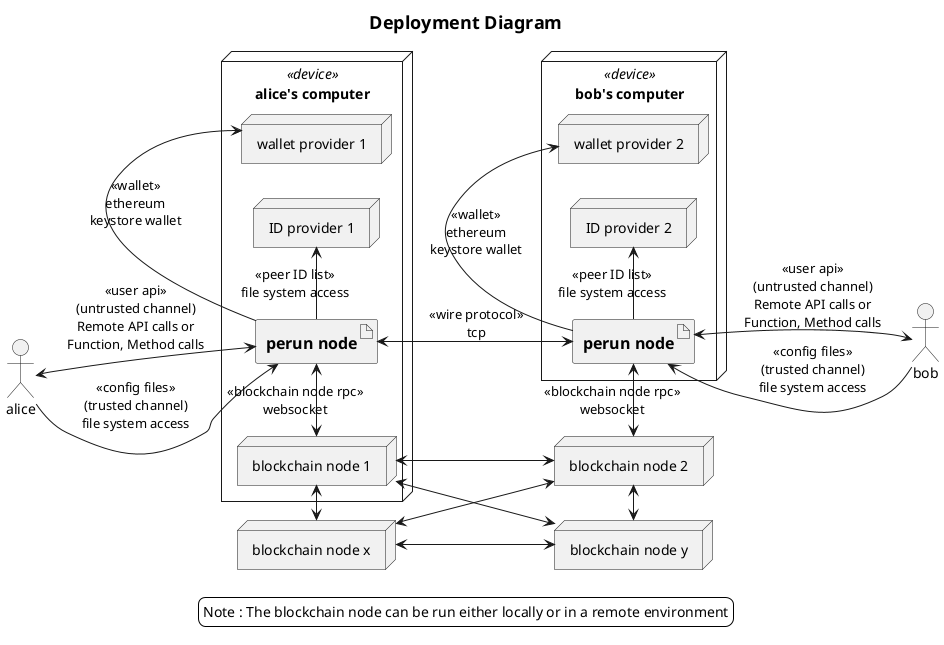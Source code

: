 @startuml deployment_diagram

title =Deployment Diagram

left to right direction
skinparam {
 DefaultTextAlignment center
 LegendBackgroundColor white
}

actor alice
actor bob

node "alice's computer" <<device>> {
artifact "==perun node"  as alice_perun_node
node "blockchain node 1" as blockchain_node_1
node "ID provider 1" as ID_provider_1
node "wallet provider 1" as wallet_provider_1
}

node "bob's computer" <<device>> {
artifact "==perun node" as bob_perun_node
node "wallet provider 2" as wallet_provider_2
node "ID provider 2" as ID_provider_2
}



node "blockchain node 2" as blockchain_node_2
node "blockchain node x" as blockchain_node_x
node "blockchain node y" as blockchain_node_y

' since left to right direction has be defined,
' the meaninig of keywords change as below
' Keyword => actual meaning
' up    => left
' down  => right
' left  => up
' right => down

alice<-down->alice_perun_node : <<user api>>\n(untrusted channel)\nRemote API calls or\nFunction, Method calls
alice-down->alice_perun_node : <<config files>>\n(trusted channel)\nfile system access
ID_provider_1<-left-alice_perun_node: <<peer ID list>>\nfile system access
wallet_provider_1<-left-alice_perun_node: <<wallet>>\nethereum\nkeystore wallet

alice_perun_node<-down->bob_perun_node : <<wire protocol>>\ntcp

bob_perun_node<-down->bob : <<user api>>\n(untrusted channel)\nRemote API calls or\nFunction, Method calls
bob_perun_node<-down-bob : <<config files>>\n(trusted channel)\nfile system access
bob_perun_node-right->wallet_provider_2: <<wallet>>\nethereum\nkeystore wallet
bob_perun_node-right->ID_provider_2: <<peer ID list>>\nfile system access

alice_perun_node<-right->blockchain_node_1 : <<blockchain node rpc>>\nwebsocket
bob_perun_node<-right->blockchain_node_2 : <<blockchain node rpc>>\nwebsocket

' p2p connections in blockchain network
blockchain_node_1<-down->blockchain_node_2
blockchain_node_1<-right->blockchain_node_x
blockchain_node_2<-right->blockchain_node_y
blockchain_node_x<-down->blockchain_node_y
blockchain_node_1<-right->blockchain_node_y
blockchain_node_x<-right->blockchain_node_2

legend
Note : The blockchain node can be run either locally or in a remote environment
endlegend

@enduml 

